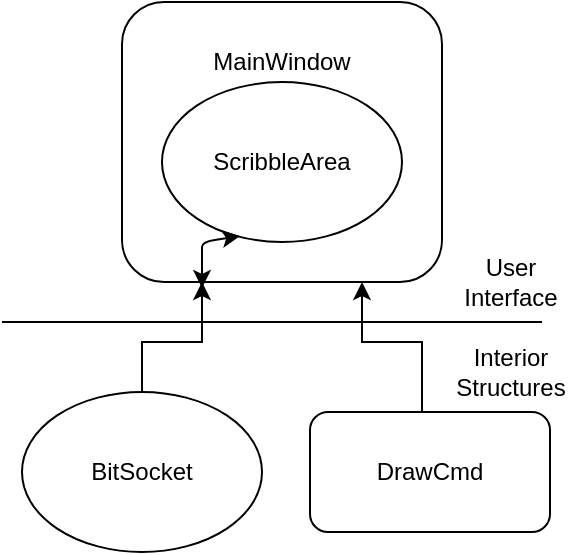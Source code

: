 <mxfile version="13.0.1" type="device"><diagram id="C5RBs43oDa-KdzZeNtuy" name="Page-1"><mxGraphModel dx="777" dy="426" grid="1" gridSize="10" guides="1" tooltips="1" connect="1" arrows="1" fold="1" page="1" pageScale="1" pageWidth="827" pageHeight="1169" math="0" shadow="0"><root><mxCell id="WIyWlLk6GJQsqaUBKTNV-0"/><mxCell id="WIyWlLk6GJQsqaUBKTNV-1" parent="WIyWlLk6GJQsqaUBKTNV-0"/><mxCell id="jjqnWuHg8eZ2XFJWmFRm-5" value="" style="rounded=1;whiteSpace=wrap;html=1;" vertex="1" parent="WIyWlLk6GJQsqaUBKTNV-1"><mxGeometry x="200" y="360" width="160" height="140" as="geometry"/></mxCell><mxCell id="jjqnWuHg8eZ2XFJWmFRm-14" value="" style="edgeStyle=orthogonalEdgeStyle;rounded=0;orthogonalLoop=1;jettySize=auto;html=1;" edge="1" parent="WIyWlLk6GJQsqaUBKTNV-1" source="jjqnWuHg8eZ2XFJWmFRm-6" target="jjqnWuHg8eZ2XFJWmFRm-5"><mxGeometry relative="1" as="geometry"><Array as="points"><mxPoint x="210" y="530"/><mxPoint x="240" y="530"/></Array></mxGeometry></mxCell><mxCell id="jjqnWuHg8eZ2XFJWmFRm-6" value="BitSocket" style="ellipse;whiteSpace=wrap;html=1;" vertex="1" parent="WIyWlLk6GJQsqaUBKTNV-1"><mxGeometry x="150" y="555" width="120" height="80" as="geometry"/></mxCell><mxCell id="jjqnWuHg8eZ2XFJWmFRm-7" value="ScribbleArea" style="ellipse;whiteSpace=wrap;html=1;" vertex="1" parent="WIyWlLk6GJQsqaUBKTNV-1"><mxGeometry x="220" y="400" width="120" height="80" as="geometry"/></mxCell><mxCell id="jjqnWuHg8eZ2XFJWmFRm-11" value="" style="edgeStyle=orthogonalEdgeStyle;rounded=0;orthogonalLoop=1;jettySize=auto;html=1;" edge="1" parent="WIyWlLk6GJQsqaUBKTNV-1" source="jjqnWuHg8eZ2XFJWmFRm-8" target="jjqnWuHg8eZ2XFJWmFRm-5"><mxGeometry relative="1" as="geometry"><mxPoint x="420" y="480" as="targetPoint"/><Array as="points"><mxPoint x="350" y="530"/><mxPoint x="320" y="530"/></Array></mxGeometry></mxCell><mxCell id="jjqnWuHg8eZ2XFJWmFRm-8" value="DrawCmd" style="rounded=1;whiteSpace=wrap;html=1;" vertex="1" parent="WIyWlLk6GJQsqaUBKTNV-1"><mxGeometry x="294" y="565" width="120" height="60" as="geometry"/></mxCell><mxCell id="jjqnWuHg8eZ2XFJWmFRm-22" value="&lt;div&gt;MainWindow&lt;/div&gt;" style="text;html=1;strokeColor=none;fillColor=none;align=center;verticalAlign=middle;whiteSpace=wrap;rounded=0;" vertex="1" parent="WIyWlLk6GJQsqaUBKTNV-1"><mxGeometry x="260" y="380" width="40" height="20" as="geometry"/></mxCell><mxCell id="jjqnWuHg8eZ2XFJWmFRm-23" value="" style="endArrow=classic;startArrow=classic;html=1;strokeColor=#000000;entryX=0.325;entryY=0.963;entryDx=0;entryDy=0;entryPerimeter=0;" edge="1" parent="WIyWlLk6GJQsqaUBKTNV-1" target="jjqnWuHg8eZ2XFJWmFRm-7"><mxGeometry width="50" height="50" relative="1" as="geometry"><mxPoint x="240" y="503" as="sourcePoint"/><mxPoint x="430" y="440" as="targetPoint"/><Array as="points"><mxPoint x="240" y="490"/><mxPoint x="240" y="480"/></Array></mxGeometry></mxCell><mxCell id="jjqnWuHg8eZ2XFJWmFRm-24" value="" style="group" vertex="1" connectable="0" parent="WIyWlLk6GJQsqaUBKTNV-1"><mxGeometry x="140" y="490" width="270" height="65" as="geometry"/></mxCell><mxCell id="jjqnWuHg8eZ2XFJWmFRm-19" value="" style="endArrow=none;html=1;strokeColor=#000000;" edge="1" parent="jjqnWuHg8eZ2XFJWmFRm-24"><mxGeometry width="50" height="50" relative="1" as="geometry"><mxPoint y="30" as="sourcePoint"/><mxPoint x="270" y="30" as="targetPoint"/></mxGeometry></mxCell><mxCell id="jjqnWuHg8eZ2XFJWmFRm-20" value="User Interface" style="text;html=1;strokeColor=none;fillColor=none;align=center;verticalAlign=middle;whiteSpace=wrap;rounded=0;" vertex="1" parent="jjqnWuHg8eZ2XFJWmFRm-24"><mxGeometry x="245.368" width="18.947" height="20" as="geometry"/></mxCell><mxCell id="jjqnWuHg8eZ2XFJWmFRm-21" value="Interior Structures" style="text;html=1;strokeColor=none;fillColor=none;align=center;verticalAlign=middle;whiteSpace=wrap;rounded=0;" vertex="1" parent="jjqnWuHg8eZ2XFJWmFRm-24"><mxGeometry x="245.368" y="45" width="18.947" height="20" as="geometry"/></mxCell></root></mxGraphModel></diagram></mxfile>